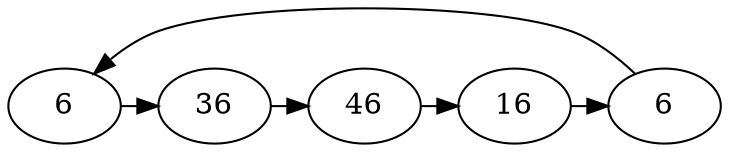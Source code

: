 // Loop
digraph {
	A [label=6]
	B [label=36]
	C [label=46]
	D [label=16]
	E [label=6]
	A -> B [constraint=false]
	B -> C [constraint=false]
	C -> D [constraint=false]
	D -> E [constraint=false]
	E -> A [constraint=false]
}
